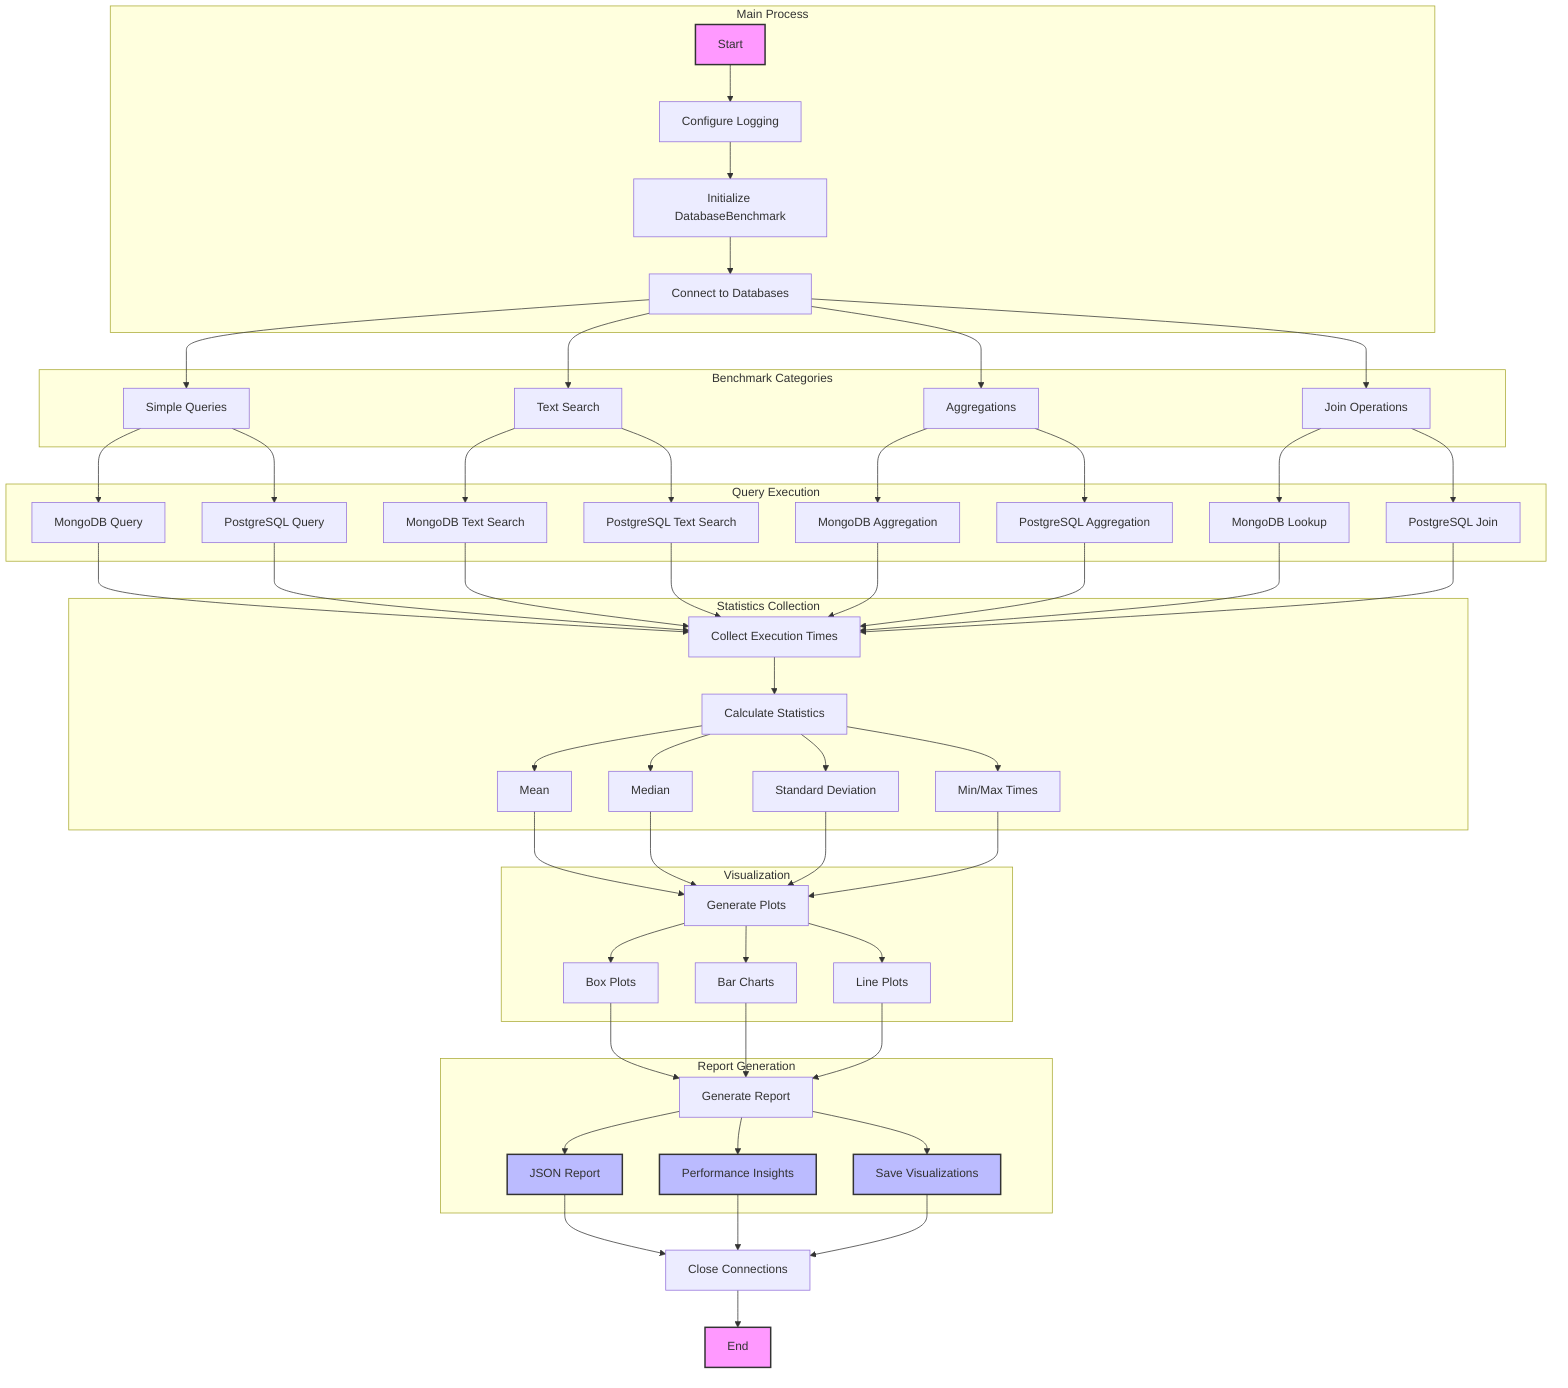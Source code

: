 flowchart TD
    subgraph Main Process
        A[Start] --> B[Configure Logging]
        B --> C[Initialize DatabaseBenchmark]
        C --> D[Connect to Databases]
    end

    subgraph Benchmark Categories
        D --> E1[Simple Queries]
        D --> E2[Text Search]
        D --> E3[Aggregations]
        D --> E4[Join Operations]
    end

    subgraph Query Execution
        E1 --> F1[MongoDB Query]
        E1 --> F2[PostgreSQL Query]
        E2 --> F3[MongoDB Text Search]
        E2 --> F4[PostgreSQL Text Search]
        E3 --> F5[MongoDB Aggregation]
        E3 --> F6[PostgreSQL Aggregation]
        E4 --> F7[MongoDB Lookup]
        E4 --> F8[PostgreSQL Join]
    end

    subgraph Statistics Collection
        F1 & F2 & F3 & F4 & F5 & F6 & F7 & F8 --> G[Collect Execution Times]
        G --> H[Calculate Statistics]
        H --> I1[Mean]
        H --> I2[Median]
        H --> I3[Standard Deviation]
        H --> I4[Min/Max Times]
    end

    subgraph Visualization
        I1 & I2 & I3 & I4 --> J[Generate Plots]
        J --> K1[Box Plots]
        J --> K2[Bar Charts]
        J --> K3[Line Plots]
    end

    subgraph Report Generation
        K1 & K2 & K3 --> L[Generate Report]
        L --> M1[JSON Report]
        L --> M2[Performance Insights]
        L --> M3[Save Visualizations]
    end

    M1 & M2 & M3 --> N[Close Connections]
    N --> O[End]

    classDef process fill:#f9f,stroke:#333,stroke-width:2px
    classDef data fill:#bbf,stroke:#333,stroke-width:2px
    class A,O process
    class M1,M2,M3 data